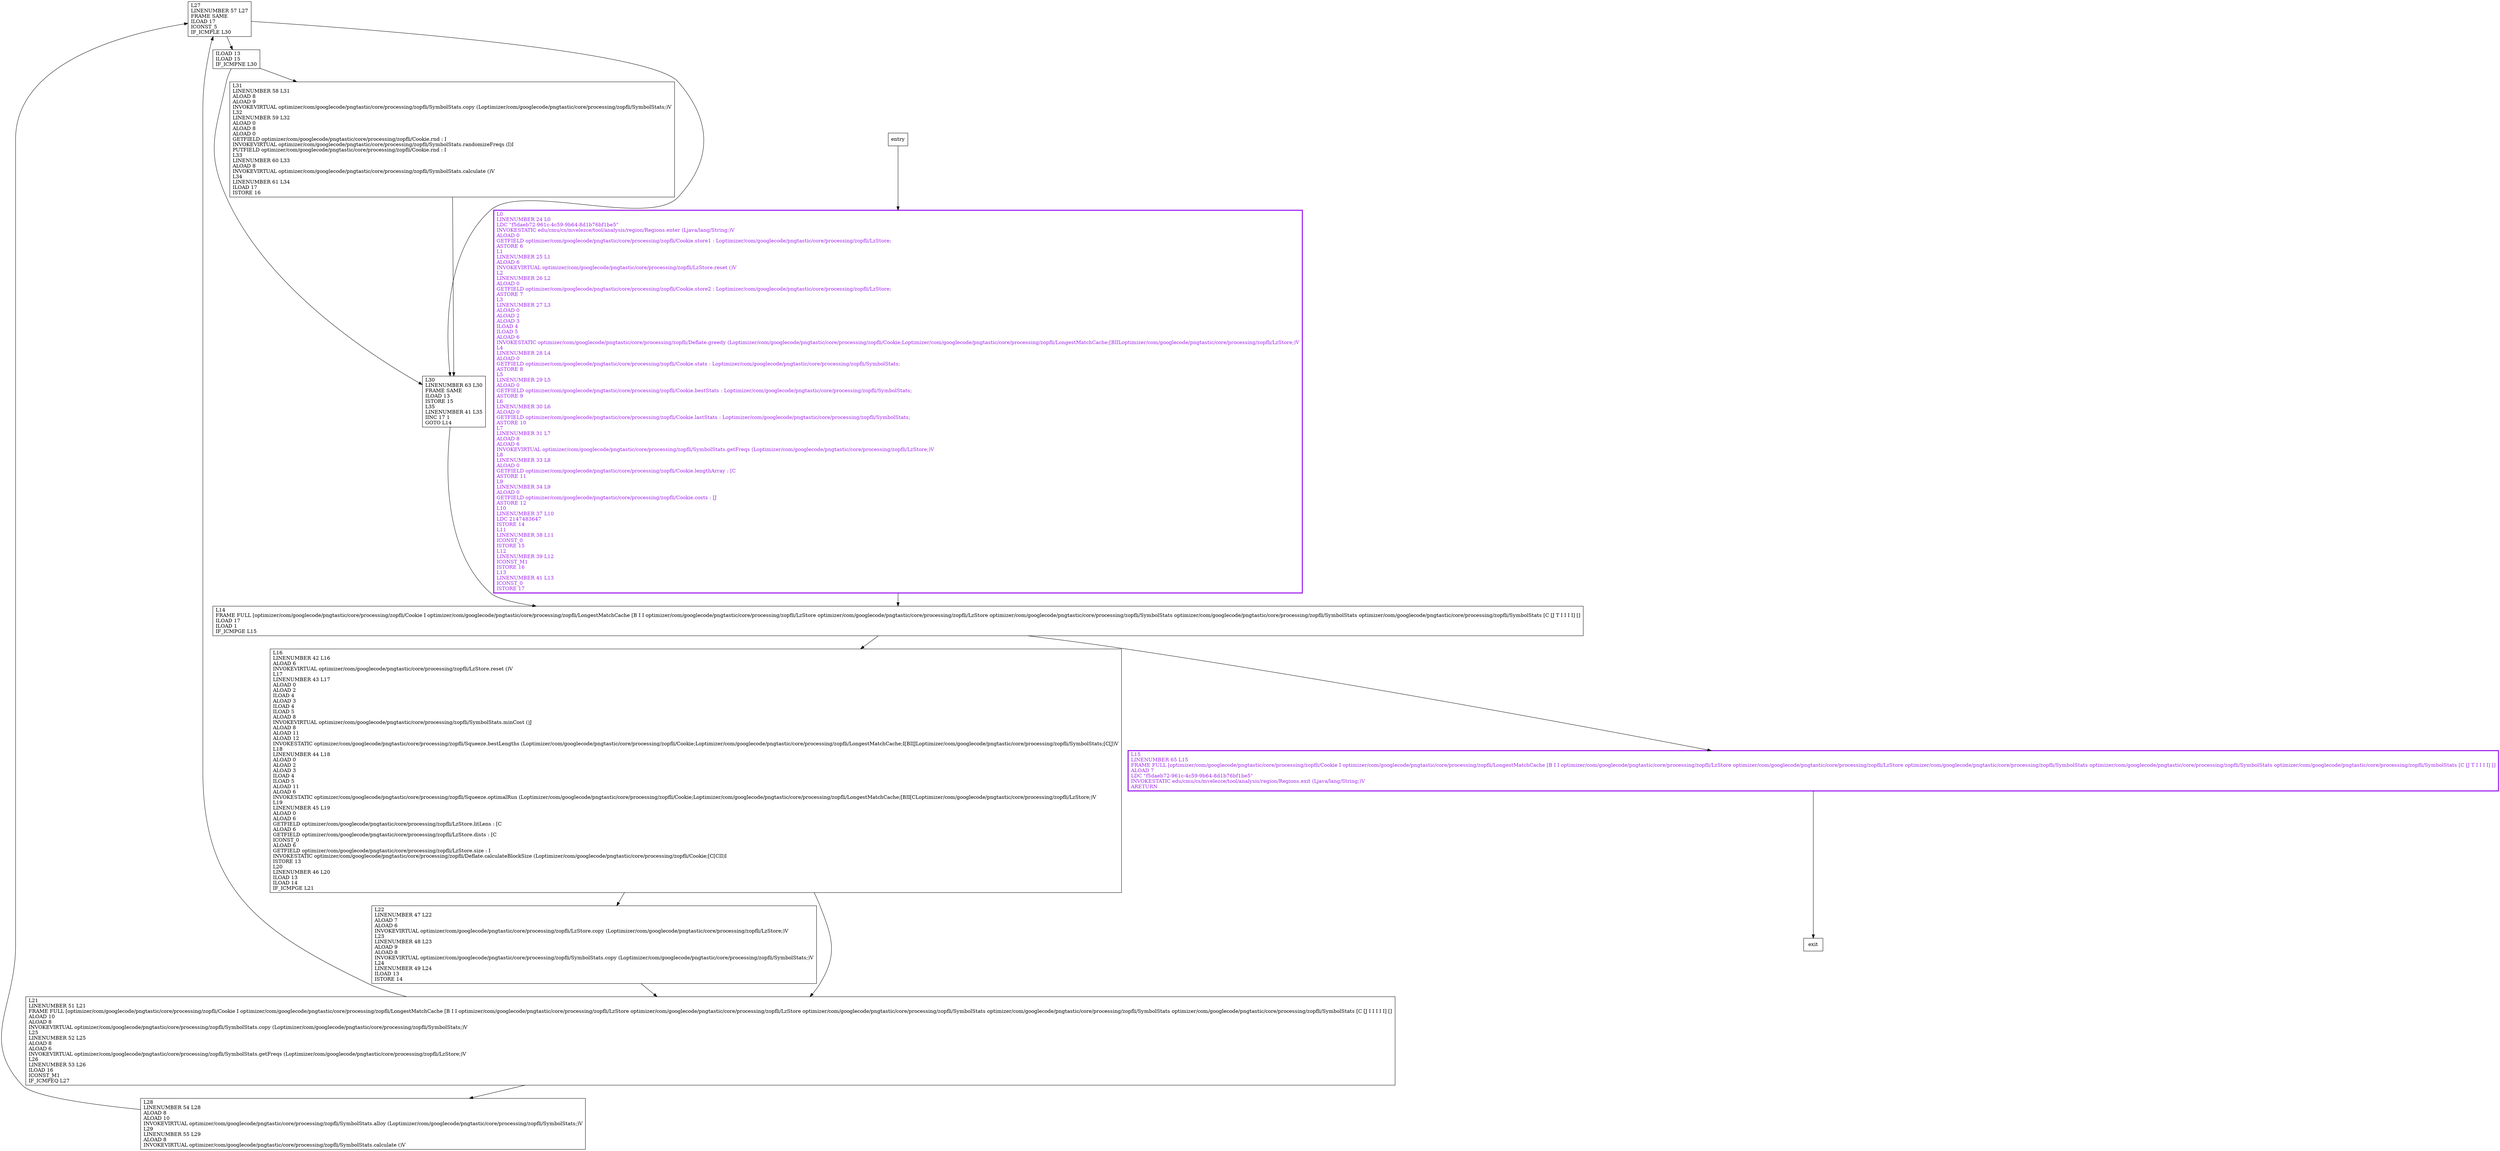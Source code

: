 digraph optimal {
node [shape=record];
430845669 [label="L27\lLINENUMBER 57 L27\lFRAME SAME\lILOAD 17\lICONST_5\lIF_ICMPLE L30\l"];
1878871053 [label="ILOAD 13\lILOAD 15\lIF_ICMPNE L30\l"];
1152991394 [label="L28\lLINENUMBER 54 L28\lALOAD 8\lALOAD 10\lINVOKEVIRTUAL optimizer/com/googlecode/pngtastic/core/processing/zopfli/SymbolStats.alloy (Loptimizer/com/googlecode/pngtastic/core/processing/zopfli/SymbolStats;)V\lL29\lLINENUMBER 55 L29\lALOAD 8\lINVOKEVIRTUAL optimizer/com/googlecode/pngtastic/core/processing/zopfli/SymbolStats.calculate ()V\l"];
1411054469 [label="L0\lLINENUMBER 24 L0\lLDC \"f5daeb72-961c-4c59-9b64-8d1b76bf1be5\"\lINVOKESTATIC edu/cmu/cs/mvelezce/tool/analysis/region/Regions.enter (Ljava/lang/String;)V\lALOAD 0\lGETFIELD optimizer/com/googlecode/pngtastic/core/processing/zopfli/Cookie.store1 : Loptimizer/com/googlecode/pngtastic/core/processing/zopfli/LzStore;\lASTORE 6\lL1\lLINENUMBER 25 L1\lALOAD 6\lINVOKEVIRTUAL optimizer/com/googlecode/pngtastic/core/processing/zopfli/LzStore.reset ()V\lL2\lLINENUMBER 26 L2\lALOAD 0\lGETFIELD optimizer/com/googlecode/pngtastic/core/processing/zopfli/Cookie.store2 : Loptimizer/com/googlecode/pngtastic/core/processing/zopfli/LzStore;\lASTORE 7\lL3\lLINENUMBER 27 L3\lALOAD 0\lALOAD 2\lALOAD 3\lILOAD 4\lILOAD 5\lALOAD 6\lINVOKESTATIC optimizer/com/googlecode/pngtastic/core/processing/zopfli/Deflate.greedy (Loptimizer/com/googlecode/pngtastic/core/processing/zopfli/Cookie;Loptimizer/com/googlecode/pngtastic/core/processing/zopfli/LongestMatchCache;[BIILoptimizer/com/googlecode/pngtastic/core/processing/zopfli/LzStore;)V\lL4\lLINENUMBER 28 L4\lALOAD 0\lGETFIELD optimizer/com/googlecode/pngtastic/core/processing/zopfli/Cookie.stats : Loptimizer/com/googlecode/pngtastic/core/processing/zopfli/SymbolStats;\lASTORE 8\lL5\lLINENUMBER 29 L5\lALOAD 0\lGETFIELD optimizer/com/googlecode/pngtastic/core/processing/zopfli/Cookie.bestStats : Loptimizer/com/googlecode/pngtastic/core/processing/zopfli/SymbolStats;\lASTORE 9\lL6\lLINENUMBER 30 L6\lALOAD 0\lGETFIELD optimizer/com/googlecode/pngtastic/core/processing/zopfli/Cookie.lastStats : Loptimizer/com/googlecode/pngtastic/core/processing/zopfli/SymbolStats;\lASTORE 10\lL7\lLINENUMBER 31 L7\lALOAD 8\lALOAD 6\lINVOKEVIRTUAL optimizer/com/googlecode/pngtastic/core/processing/zopfli/SymbolStats.getFreqs (Loptimizer/com/googlecode/pngtastic/core/processing/zopfli/LzStore;)V\lL8\lLINENUMBER 33 L8\lALOAD 0\lGETFIELD optimizer/com/googlecode/pngtastic/core/processing/zopfli/Cookie.lengthArray : [C\lASTORE 11\lL9\lLINENUMBER 34 L9\lALOAD 0\lGETFIELD optimizer/com/googlecode/pngtastic/core/processing/zopfli/Cookie.costs : [J\lASTORE 12\lL10\lLINENUMBER 37 L10\lLDC 2147483647\lISTORE 14\lL11\lLINENUMBER 38 L11\lICONST_0\lISTORE 15\lL12\lLINENUMBER 39 L12\lICONST_M1\lISTORE 16\lL13\lLINENUMBER 41 L13\lICONST_0\lISTORE 17\l"];
6167135 [label="L21\lLINENUMBER 51 L21\lFRAME FULL [optimizer/com/googlecode/pngtastic/core/processing/zopfli/Cookie I optimizer/com/googlecode/pngtastic/core/processing/zopfli/LongestMatchCache [B I I optimizer/com/googlecode/pngtastic/core/processing/zopfli/LzStore optimizer/com/googlecode/pngtastic/core/processing/zopfli/LzStore optimizer/com/googlecode/pngtastic/core/processing/zopfli/SymbolStats optimizer/com/googlecode/pngtastic/core/processing/zopfli/SymbolStats optimizer/com/googlecode/pngtastic/core/processing/zopfli/SymbolStats [C [J I I I I I] []\lALOAD 10\lALOAD 8\lINVOKEVIRTUAL optimizer/com/googlecode/pngtastic/core/processing/zopfli/SymbolStats.copy (Loptimizer/com/googlecode/pngtastic/core/processing/zopfli/SymbolStats;)V\lL25\lLINENUMBER 52 L25\lALOAD 8\lALOAD 6\lINVOKEVIRTUAL optimizer/com/googlecode/pngtastic/core/processing/zopfli/SymbolStats.getFreqs (Loptimizer/com/googlecode/pngtastic/core/processing/zopfli/LzStore;)V\lL26\lLINENUMBER 53 L26\lILOAD 16\lICONST_M1\lIF_ICMPEQ L27\l"];
2108952533 [label="L16\lLINENUMBER 42 L16\lALOAD 6\lINVOKEVIRTUAL optimizer/com/googlecode/pngtastic/core/processing/zopfli/LzStore.reset ()V\lL17\lLINENUMBER 43 L17\lALOAD 0\lALOAD 2\lILOAD 4\lALOAD 3\lILOAD 4\lILOAD 5\lALOAD 8\lINVOKEVIRTUAL optimizer/com/googlecode/pngtastic/core/processing/zopfli/SymbolStats.minCost ()J\lALOAD 8\lALOAD 11\lALOAD 12\lINVOKESTATIC optimizer/com/googlecode/pngtastic/core/processing/zopfli/Squeeze.bestLengths (Loptimizer/com/googlecode/pngtastic/core/processing/zopfli/Cookie;Loptimizer/com/googlecode/pngtastic/core/processing/zopfli/LongestMatchCache;I[BIIJLoptimizer/com/googlecode/pngtastic/core/processing/zopfli/SymbolStats;[C[J)V\lL18\lLINENUMBER 44 L18\lALOAD 0\lALOAD 2\lALOAD 3\lILOAD 4\lILOAD 5\lALOAD 11\lALOAD 6\lINVOKESTATIC optimizer/com/googlecode/pngtastic/core/processing/zopfli/Squeeze.optimalRun (Loptimizer/com/googlecode/pngtastic/core/processing/zopfli/Cookie;Loptimizer/com/googlecode/pngtastic/core/processing/zopfli/LongestMatchCache;[BII[CLoptimizer/com/googlecode/pngtastic/core/processing/zopfli/LzStore;)V\lL19\lLINENUMBER 45 L19\lALOAD 0\lALOAD 6\lGETFIELD optimizer/com/googlecode/pngtastic/core/processing/zopfli/LzStore.litLens : [C\lALOAD 6\lGETFIELD optimizer/com/googlecode/pngtastic/core/processing/zopfli/LzStore.dists : [C\lICONST_0\lALOAD 6\lGETFIELD optimizer/com/googlecode/pngtastic/core/processing/zopfli/LzStore.size : I\lINVOKESTATIC optimizer/com/googlecode/pngtastic/core/processing/zopfli/Deflate.calculateBlockSize (Loptimizer/com/googlecode/pngtastic/core/processing/zopfli/Cookie;[C[CII)I\lISTORE 13\lL20\lLINENUMBER 46 L20\lILOAD 13\lILOAD 14\lIF_ICMPGE L21\l"];
885339784 [label="L30\lLINENUMBER 63 L30\lFRAME SAME\lILOAD 13\lISTORE 15\lL35\lLINENUMBER 41 L35\lIINC 17 1\lGOTO L14\l"];
1146867354 [label="L15\lLINENUMBER 65 L15\lFRAME FULL [optimizer/com/googlecode/pngtastic/core/processing/zopfli/Cookie I optimizer/com/googlecode/pngtastic/core/processing/zopfli/LongestMatchCache [B I I optimizer/com/googlecode/pngtastic/core/processing/zopfli/LzStore optimizer/com/googlecode/pngtastic/core/processing/zopfli/LzStore optimizer/com/googlecode/pngtastic/core/processing/zopfli/SymbolStats optimizer/com/googlecode/pngtastic/core/processing/zopfli/SymbolStats optimizer/com/googlecode/pngtastic/core/processing/zopfli/SymbolStats [C [J T I I I I] []\lALOAD 7\lLDC \"f5daeb72-961c-4c59-9b64-8d1b76bf1be5\"\lINVOKESTATIC edu/cmu/cs/mvelezce/tool/analysis/region/Regions.exit (Ljava/lang/String;)V\lARETURN\l"];
122461713 [label="L31\lLINENUMBER 58 L31\lALOAD 8\lALOAD 9\lINVOKEVIRTUAL optimizer/com/googlecode/pngtastic/core/processing/zopfli/SymbolStats.copy (Loptimizer/com/googlecode/pngtastic/core/processing/zopfli/SymbolStats;)V\lL32\lLINENUMBER 59 L32\lALOAD 0\lALOAD 8\lALOAD 0\lGETFIELD optimizer/com/googlecode/pngtastic/core/processing/zopfli/Cookie.rnd : I\lINVOKEVIRTUAL optimizer/com/googlecode/pngtastic/core/processing/zopfli/SymbolStats.randomizeFreqs (I)I\lPUTFIELD optimizer/com/googlecode/pngtastic/core/processing/zopfli/Cookie.rnd : I\lL33\lLINENUMBER 60 L33\lALOAD 8\lINVOKEVIRTUAL optimizer/com/googlecode/pngtastic/core/processing/zopfli/SymbolStats.calculate ()V\lL34\lLINENUMBER 61 L34\lILOAD 17\lISTORE 16\l"];
52104962 [label="L22\lLINENUMBER 47 L22\lALOAD 7\lALOAD 6\lINVOKEVIRTUAL optimizer/com/googlecode/pngtastic/core/processing/zopfli/LzStore.copy (Loptimizer/com/googlecode/pngtastic/core/processing/zopfli/LzStore;)V\lL23\lLINENUMBER 48 L23\lALOAD 9\lALOAD 8\lINVOKEVIRTUAL optimizer/com/googlecode/pngtastic/core/processing/zopfli/SymbolStats.copy (Loptimizer/com/googlecode/pngtastic/core/processing/zopfli/SymbolStats;)V\lL24\lLINENUMBER 49 L24\lILOAD 13\lISTORE 14\l"];
167670282 [label="L14\lFRAME FULL [optimizer/com/googlecode/pngtastic/core/processing/zopfli/Cookie I optimizer/com/googlecode/pngtastic/core/processing/zopfli/LongestMatchCache [B I I optimizer/com/googlecode/pngtastic/core/processing/zopfli/LzStore optimizer/com/googlecode/pngtastic/core/processing/zopfli/LzStore optimizer/com/googlecode/pngtastic/core/processing/zopfli/SymbolStats optimizer/com/googlecode/pngtastic/core/processing/zopfli/SymbolStats optimizer/com/googlecode/pngtastic/core/processing/zopfli/SymbolStats [C [J T I I I I] []\lILOAD 17\lILOAD 1\lIF_ICMPGE L15\l"];
entry;
exit;
430845669 -> 1878871053;
430845669 -> 885339784;
1152991394 -> 430845669;
1411054469 -> 167670282;
2108952533 -> 6167135;
2108952533 -> 52104962;
1146867354 -> exit;
122461713 -> 885339784;
52104962 -> 6167135;
entry -> 1411054469;
1878871053 -> 885339784;
1878871053 -> 122461713;
6167135 -> 430845669;
6167135 -> 1152991394;
885339784 -> 167670282;
167670282 -> 2108952533;
167670282 -> 1146867354;
1411054469[fontcolor="purple", penwidth=3, color="purple"];
1146867354[fontcolor="purple", penwidth=3, color="purple"];
}
